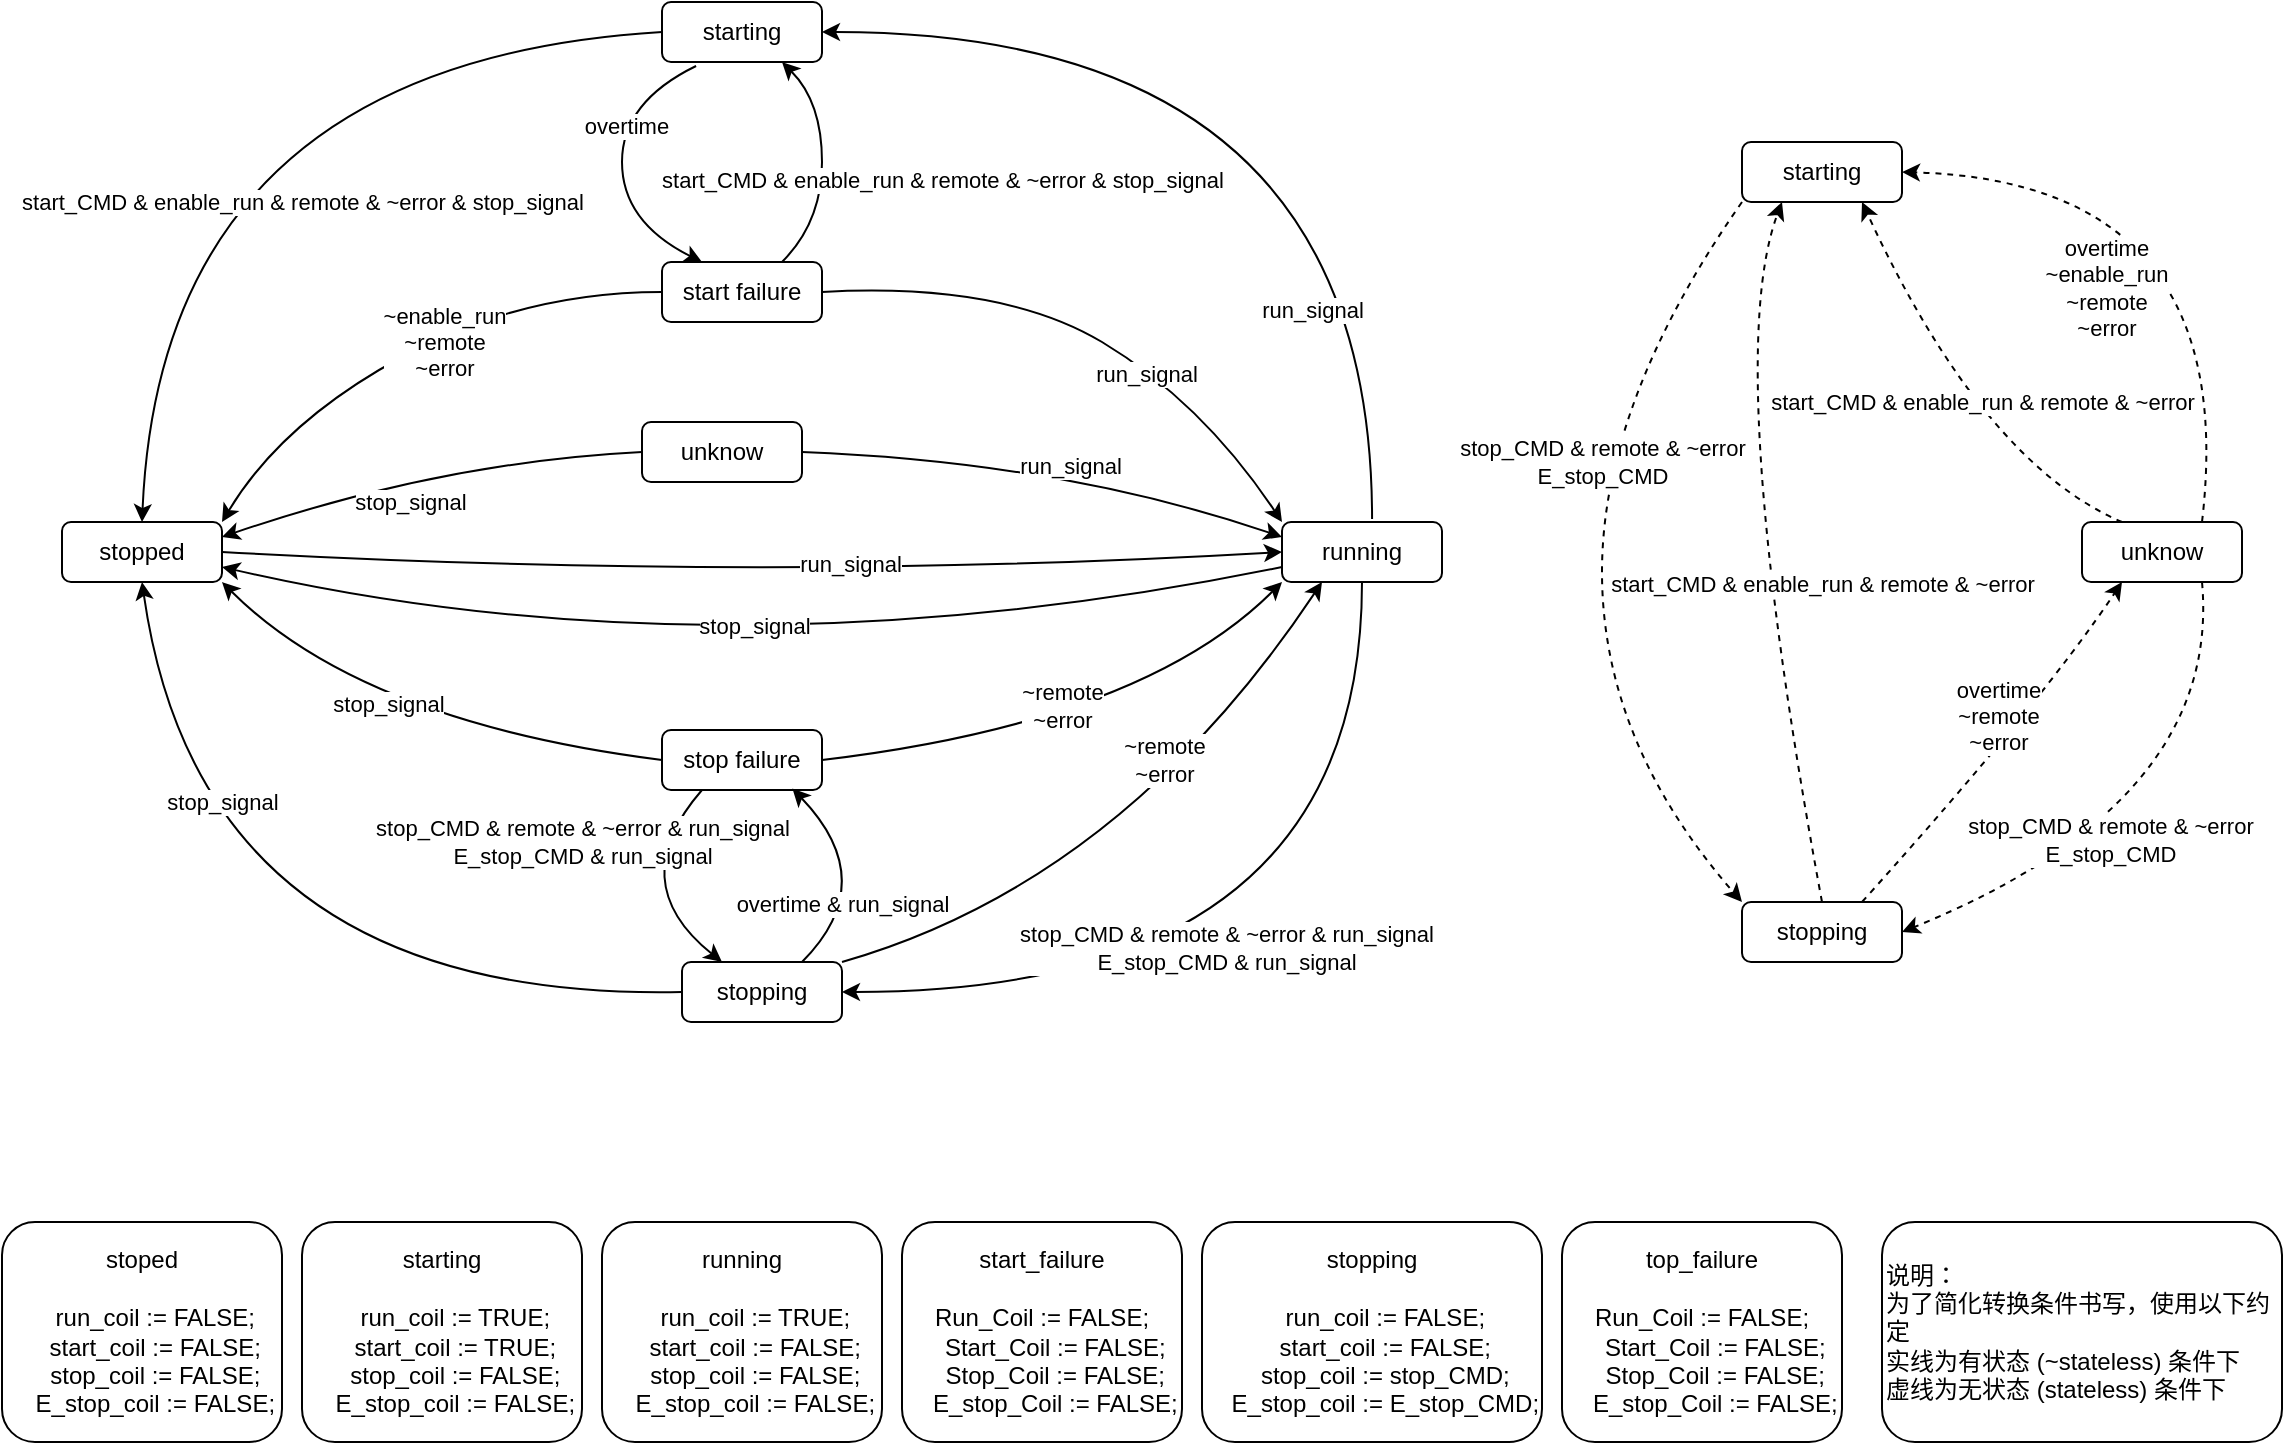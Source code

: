 <mxfile version="20.2.3" type="device"><diagram id="dYf4m5sFDM5hpHpDdVcf" name="第 1 页"><mxGraphModel dx="1293" dy="800" grid="1" gridSize="10" guides="1" tooltips="1" connect="1" arrows="1" fold="1" page="1" pageScale="1" pageWidth="1169" pageHeight="827" math="0" shadow="0"><root><mxCell id="0"/><mxCell id="1" parent="0"/><mxCell id="7dCqgIgoUQH6_yls1LCf-1" value="starting" style="rounded=1;whiteSpace=wrap;html=1;" vertex="1" parent="1"><mxGeometry x="340" y="50" width="80" height="30" as="geometry"/></mxCell><mxCell id="7dCqgIgoUQH6_yls1LCf-2" value="start failure" style="rounded=1;whiteSpace=wrap;html=1;" vertex="1" parent="1"><mxGeometry x="340" y="180" width="80" height="30" as="geometry"/></mxCell><mxCell id="7dCqgIgoUQH6_yls1LCf-3" value="unknow" style="rounded=1;whiteSpace=wrap;html=1;" vertex="1" parent="1"><mxGeometry x="330" y="260" width="80" height="30" as="geometry"/></mxCell><mxCell id="7dCqgIgoUQH6_yls1LCf-4" value="stop failure" style="rounded=1;whiteSpace=wrap;html=1;" vertex="1" parent="1"><mxGeometry x="340" y="414" width="80" height="30" as="geometry"/></mxCell><mxCell id="7dCqgIgoUQH6_yls1LCf-5" value="stopped" style="rounded=1;whiteSpace=wrap;html=1;" vertex="1" parent="1"><mxGeometry x="40" y="310" width="80" height="30" as="geometry"/></mxCell><mxCell id="7dCqgIgoUQH6_yls1LCf-6" value="running" style="rounded=1;whiteSpace=wrap;html=1;" vertex="1" parent="1"><mxGeometry x="650" y="310" width="80" height="30" as="geometry"/></mxCell><mxCell id="7dCqgIgoUQH6_yls1LCf-7" value="stopping" style="rounded=1;whiteSpace=wrap;html=1;" vertex="1" parent="1"><mxGeometry x="350" y="530" width="80" height="30" as="geometry"/></mxCell><mxCell id="7dCqgIgoUQH6_yls1LCf-8" value="starting" style="rounded=1;whiteSpace=wrap;html=1;" vertex="1" parent="1"><mxGeometry x="880" y="120" width="80" height="30" as="geometry"/></mxCell><mxCell id="7dCqgIgoUQH6_yls1LCf-9" value="stopping" style="rounded=1;whiteSpace=wrap;html=1;" vertex="1" parent="1"><mxGeometry x="880" y="500" width="80" height="30" as="geometry"/></mxCell><mxCell id="7dCqgIgoUQH6_yls1LCf-10" value="unknow" style="rounded=1;whiteSpace=wrap;html=1;" vertex="1" parent="1"><mxGeometry x="1050" y="310" width="80" height="30" as="geometry"/></mxCell><mxCell id="7dCqgIgoUQH6_yls1LCf-12" value="" style="curved=1;endArrow=classic;html=1;rounded=0;exitX=0;exitY=0.5;exitDx=0;exitDy=0;entryX=0.5;entryY=0;entryDx=0;entryDy=0;" edge="1" parent="1" source="7dCqgIgoUQH6_yls1LCf-1" target="7dCqgIgoUQH6_yls1LCf-5"><mxGeometry width="50" height="50" relative="1" as="geometry"><mxPoint x="230" y="240" as="sourcePoint"/><mxPoint x="280" y="190" as="targetPoint"/><Array as="points"><mxPoint x="90" y="80"/></Array></mxGeometry></mxCell><mxCell id="7dCqgIgoUQH6_yls1LCf-13" value="start_CMD &amp;amp; enable_run &amp;amp; remote &amp;amp; ~error &amp;amp; stop_signal" style="edgeLabel;html=1;align=center;verticalAlign=middle;resizable=0;points=[];" vertex="1" connectable="0" parent="7dCqgIgoUQH6_yls1LCf-12"><mxGeometry x="-0.173" y="1" relative="1" as="geometry"><mxPoint x="18" y="72" as="offset"/></mxGeometry></mxCell><mxCell id="7dCqgIgoUQH6_yls1LCf-14" value="" style="curved=1;endArrow=classic;html=1;rounded=0;entryX=0.75;entryY=1;entryDx=0;entryDy=0;exitX=0.75;exitY=0;exitDx=0;exitDy=0;" edge="1" parent="1" source="7dCqgIgoUQH6_yls1LCf-2" target="7dCqgIgoUQH6_yls1LCf-1"><mxGeometry width="50" height="50" relative="1" as="geometry"><mxPoint x="440" y="230" as="sourcePoint"/><mxPoint x="490" y="180" as="targetPoint"/><Array as="points"><mxPoint x="420" y="160"/><mxPoint x="420" y="100"/></Array></mxGeometry></mxCell><mxCell id="7dCqgIgoUQH6_yls1LCf-16" value="start_CMD &amp;amp; enable_run &amp;amp; remote &amp;amp; ~error &amp;amp; stop_signal" style="edgeLabel;html=1;align=center;verticalAlign=middle;resizable=0;points=[];" vertex="1" connectable="0" parent="7dCqgIgoUQH6_yls1LCf-14"><mxGeometry x="-0.107" y="5" relative="1" as="geometry"><mxPoint x="65" y="2" as="offset"/></mxGeometry></mxCell><mxCell id="7dCqgIgoUQH6_yls1LCf-15" value="" style="curved=1;endArrow=classic;html=1;rounded=0;entryX=0.25;entryY=0;entryDx=0;entryDy=0;exitX=0.213;exitY=1.067;exitDx=0;exitDy=0;exitPerimeter=0;" edge="1" parent="1" source="7dCqgIgoUQH6_yls1LCf-1" target="7dCqgIgoUQH6_yls1LCf-2"><mxGeometry width="50" height="50" relative="1" as="geometry"><mxPoint x="530" y="180" as="sourcePoint"/><mxPoint x="420" y="72.5" as="targetPoint"/><Array as="points"><mxPoint x="320" y="100"/><mxPoint x="320" y="160"/></Array></mxGeometry></mxCell><mxCell id="7dCqgIgoUQH6_yls1LCf-19" value="overtime" style="edgeLabel;html=1;align=center;verticalAlign=middle;resizable=0;points=[];" vertex="1" connectable="0" parent="7dCqgIgoUQH6_yls1LCf-15"><mxGeometry x="0.115" relative="1" as="geometry"><mxPoint x="2" y="-29" as="offset"/></mxGeometry></mxCell><mxCell id="7dCqgIgoUQH6_yls1LCf-17" value="" style="curved=1;endArrow=classic;html=1;rounded=0;entryX=1;entryY=0.5;entryDx=0;entryDy=0;exitX=0.563;exitY=-0.05;exitDx=0;exitDy=0;exitPerimeter=0;" edge="1" parent="1" source="7dCqgIgoUQH6_yls1LCf-6" target="7dCqgIgoUQH6_yls1LCf-1"><mxGeometry width="50" height="50" relative="1" as="geometry"><mxPoint x="530" y="180" as="sourcePoint"/><mxPoint x="420" y="72.5" as="targetPoint"/><Array as="points"><mxPoint x="695" y="65"/></Array></mxGeometry></mxCell><mxCell id="7dCqgIgoUQH6_yls1LCf-18" value="run_signal" style="edgeLabel;html=1;align=center;verticalAlign=middle;resizable=0;points=[];" vertex="1" connectable="0" parent="7dCqgIgoUQH6_yls1LCf-17"><mxGeometry x="-0.107" y="5" relative="1" as="geometry"><mxPoint x="-25" y="127" as="offset"/></mxGeometry></mxCell><mxCell id="7dCqgIgoUQH6_yls1LCf-20" value="" style="curved=1;endArrow=classic;html=1;rounded=0;exitX=0;exitY=0.5;exitDx=0;exitDy=0;entryX=1;entryY=0;entryDx=0;entryDy=0;" edge="1" parent="1" source="7dCqgIgoUQH6_yls1LCf-2" target="7dCqgIgoUQH6_yls1LCf-5"><mxGeometry width="50" height="50" relative="1" as="geometry"><mxPoint x="370" y="330" as="sourcePoint"/><mxPoint x="420" y="280" as="targetPoint"/><Array as="points"><mxPoint x="270" y="195"/><mxPoint x="150" y="260"/></Array></mxGeometry></mxCell><mxCell id="7dCqgIgoUQH6_yls1LCf-21" value="&lt;div&gt;~enable_run&lt;/div&gt;&lt;div&gt;~remote&lt;/div&gt;&lt;div&gt;~error&lt;/div&gt;" style="edgeLabel;html=1;align=center;verticalAlign=middle;resizable=0;points=[];" vertex="1" connectable="0" parent="7dCqgIgoUQH6_yls1LCf-20"><mxGeometry x="0.189" y="1" relative="1" as="geometry"><mxPoint x="37" y="-18" as="offset"/></mxGeometry></mxCell><mxCell id="7dCqgIgoUQH6_yls1LCf-22" value="" style="curved=1;endArrow=classic;html=1;rounded=0;exitX=1;exitY=0.5;exitDx=0;exitDy=0;entryX=0;entryY=0;entryDx=0;entryDy=0;" edge="1" parent="1" source="7dCqgIgoUQH6_yls1LCf-2" target="7dCqgIgoUQH6_yls1LCf-6"><mxGeometry width="50" height="50" relative="1" as="geometry"><mxPoint x="370" y="320" as="sourcePoint"/><mxPoint x="420" y="270" as="targetPoint"/><Array as="points"><mxPoint x="510" y="190"/><mxPoint x="610" y="250"/></Array></mxGeometry></mxCell><mxCell id="7dCqgIgoUQH6_yls1LCf-23" value="run_signal" style="edgeLabel;html=1;align=center;verticalAlign=middle;resizable=0;points=[];" vertex="1" connectable="0" parent="7dCqgIgoUQH6_yls1LCf-22"><mxGeometry x="0.255" y="-2" relative="1" as="geometry"><mxPoint as="offset"/></mxGeometry></mxCell><mxCell id="7dCqgIgoUQH6_yls1LCf-24" value="" style="curved=1;endArrow=classic;html=1;rounded=0;exitX=0;exitY=0.5;exitDx=0;exitDy=0;entryX=1;entryY=0.25;entryDx=0;entryDy=0;" edge="1" parent="1" source="7dCqgIgoUQH6_yls1LCf-3" target="7dCqgIgoUQH6_yls1LCf-5"><mxGeometry width="50" height="50" relative="1" as="geometry"><mxPoint x="350" y="205" as="sourcePoint"/><mxPoint x="130" y="320.0" as="targetPoint"/><Array as="points"><mxPoint x="230" y="280"/></Array></mxGeometry></mxCell><mxCell id="7dCqgIgoUQH6_yls1LCf-25" value="stop_signal" style="edgeLabel;html=1;align=center;verticalAlign=middle;resizable=0;points=[];" vertex="1" connectable="0" parent="7dCqgIgoUQH6_yls1LCf-24"><mxGeometry x="0.189" y="1" relative="1" as="geometry"><mxPoint x="10" y="10" as="offset"/></mxGeometry></mxCell><mxCell id="7dCqgIgoUQH6_yls1LCf-26" value="" style="curved=1;endArrow=classic;html=1;rounded=0;exitX=1;exitY=0.5;exitDx=0;exitDy=0;entryX=0;entryY=0.25;entryDx=0;entryDy=0;" edge="1" parent="1" source="7dCqgIgoUQH6_yls1LCf-3" target="7dCqgIgoUQH6_yls1LCf-6"><mxGeometry width="50" height="50" relative="1" as="geometry"><mxPoint x="430" y="205" as="sourcePoint"/><mxPoint x="660" y="320.0" as="targetPoint"/><Array as="points"><mxPoint x="540" y="280"/></Array></mxGeometry></mxCell><mxCell id="7dCqgIgoUQH6_yls1LCf-27" value="run_signal" style="edgeLabel;html=1;align=center;verticalAlign=middle;resizable=0;points=[];" vertex="1" connectable="0" parent="7dCqgIgoUQH6_yls1LCf-26"><mxGeometry x="0.255" y="-2" relative="1" as="geometry"><mxPoint x="-19" y="-8" as="offset"/></mxGeometry></mxCell><mxCell id="7dCqgIgoUQH6_yls1LCf-28" value="" style="curved=1;endArrow=classic;html=1;rounded=0;exitX=1;exitY=0.5;exitDx=0;exitDy=0;entryX=0;entryY=0.5;entryDx=0;entryDy=0;" edge="1" parent="1" source="7dCqgIgoUQH6_yls1LCf-5" target="7dCqgIgoUQH6_yls1LCf-6"><mxGeometry width="50" height="50" relative="1" as="geometry"><mxPoint x="440" y="285.0" as="sourcePoint"/><mxPoint x="660" y="327.5" as="targetPoint"/><Array as="points"><mxPoint x="390" y="340"/></Array></mxGeometry></mxCell><mxCell id="7dCqgIgoUQH6_yls1LCf-29" value="run_signal" style="edgeLabel;html=1;align=center;verticalAlign=middle;resizable=0;points=[];" vertex="1" connectable="0" parent="7dCqgIgoUQH6_yls1LCf-28"><mxGeometry x="0.255" y="-2" relative="1" as="geometry"><mxPoint x="-19" y="-8" as="offset"/></mxGeometry></mxCell><mxCell id="7dCqgIgoUQH6_yls1LCf-30" value="" style="curved=1;endArrow=classic;html=1;rounded=0;exitX=0;exitY=0.75;exitDx=0;exitDy=0;entryX=1;entryY=0.75;entryDx=0;entryDy=0;" edge="1" parent="1" source="7dCqgIgoUQH6_yls1LCf-6" target="7dCqgIgoUQH6_yls1LCf-5"><mxGeometry width="50" height="50" relative="1" as="geometry"><mxPoint x="360" y="285.0" as="sourcePoint"/><mxPoint x="130" y="327.5" as="targetPoint"/><Array as="points"><mxPoint x="370" y="390"/></Array></mxGeometry></mxCell><mxCell id="7dCqgIgoUQH6_yls1LCf-32" value="stop_signal" style="edgeLabel;html=1;align=center;verticalAlign=middle;resizable=0;points=[];" vertex="1" connectable="0" parent="7dCqgIgoUQH6_yls1LCf-30"><mxGeometry x="-0.022" y="-25" relative="1" as="geometry"><mxPoint as="offset"/></mxGeometry></mxCell><mxCell id="7dCqgIgoUQH6_yls1LCf-33" value="" style="curved=1;endArrow=classic;html=1;rounded=0;exitX=0;exitY=0.5;exitDx=0;exitDy=0;entryX=1;entryY=1;entryDx=0;entryDy=0;" edge="1" parent="1" source="7dCqgIgoUQH6_yls1LCf-4" target="7dCqgIgoUQH6_yls1LCf-5"><mxGeometry width="50" height="50" relative="1" as="geometry"><mxPoint x="340" y="285.0" as="sourcePoint"/><mxPoint x="130" y="327.5" as="targetPoint"/><Array as="points"><mxPoint x="190" y="410"/></Array></mxGeometry></mxCell><mxCell id="7dCqgIgoUQH6_yls1LCf-34" value="stop_signal" style="edgeLabel;html=1;align=center;verticalAlign=middle;resizable=0;points=[];" vertex="1" connectable="0" parent="7dCqgIgoUQH6_yls1LCf-33"><mxGeometry x="0.189" y="1" relative="1" as="geometry"><mxPoint x="10" y="-11" as="offset"/></mxGeometry></mxCell><mxCell id="7dCqgIgoUQH6_yls1LCf-35" value="" style="curved=1;endArrow=classic;html=1;rounded=0;exitX=1;exitY=0.5;exitDx=0;exitDy=0;entryX=0;entryY=1;entryDx=0;entryDy=0;" edge="1" parent="1" source="7dCqgIgoUQH6_yls1LCf-4" target="7dCqgIgoUQH6_yls1LCf-6"><mxGeometry width="50" height="50" relative="1" as="geometry"><mxPoint x="420" y="285.0" as="sourcePoint"/><mxPoint x="660" y="327.5" as="targetPoint"/><Array as="points"><mxPoint x="580" y="410"/></Array></mxGeometry></mxCell><mxCell id="7dCqgIgoUQH6_yls1LCf-36" value="&lt;div&gt;~remote&lt;/div&gt;&lt;div&gt;~error&lt;/div&gt;" style="edgeLabel;html=1;align=center;verticalAlign=middle;resizable=0;points=[];" vertex="1" connectable="0" parent="7dCqgIgoUQH6_yls1LCf-35"><mxGeometry x="0.255" y="-2" relative="1" as="geometry"><mxPoint x="-43" y="-8" as="offset"/></mxGeometry></mxCell><mxCell id="7dCqgIgoUQH6_yls1LCf-37" value="" style="curved=1;endArrow=classic;html=1;rounded=0;entryX=0.815;entryY=0.976;entryDx=0;entryDy=0;exitX=0.75;exitY=0;exitDx=0;exitDy=0;entryPerimeter=0;" edge="1" parent="1" source="7dCqgIgoUQH6_yls1LCf-7" target="7dCqgIgoUQH6_yls1LCf-4"><mxGeometry width="50" height="50" relative="1" as="geometry"><mxPoint x="410" y="539" as="sourcePoint"/><mxPoint x="410" y="439" as="targetPoint"/><Array as="points"><mxPoint x="450" y="490"/></Array></mxGeometry></mxCell><mxCell id="7dCqgIgoUQH6_yls1LCf-38" value="overtime &amp;amp; run_signal" style="edgeLabel;html=1;align=center;verticalAlign=middle;resizable=0;points=[];" vertex="1" connectable="0" parent="7dCqgIgoUQH6_yls1LCf-37"><mxGeometry x="-0.107" y="5" relative="1" as="geometry"><mxPoint x="-15" y="12" as="offset"/></mxGeometry></mxCell><mxCell id="7dCqgIgoUQH6_yls1LCf-39" value="" style="curved=1;endArrow=classic;html=1;rounded=0;entryX=0.25;entryY=0;entryDx=0;entryDy=0;exitX=0.25;exitY=1;exitDx=0;exitDy=0;" edge="1" parent="1" source="7dCqgIgoUQH6_yls1LCf-4" target="7dCqgIgoUQH6_yls1LCf-7"><mxGeometry width="50" height="50" relative="1" as="geometry"><mxPoint x="367.04" y="441.01" as="sourcePoint"/><mxPoint x="370" y="539" as="targetPoint"/><Array as="points"><mxPoint x="320" y="490"/></Array></mxGeometry></mxCell><mxCell id="7dCqgIgoUQH6_yls1LCf-40" value="&lt;div&gt;stop_CMD &amp;amp; remote &amp;amp; ~error &amp;amp; run_signal&lt;/div&gt;&lt;div&gt;E_stop_CMD &amp;amp; run_signal&lt;/div&gt;" style="edgeLabel;html=1;align=center;verticalAlign=middle;resizable=0;points=[];" vertex="1" connectable="0" parent="7dCqgIgoUQH6_yls1LCf-39"><mxGeometry x="0.115" relative="1" as="geometry"><mxPoint x="-27" y="-26" as="offset"/></mxGeometry></mxCell><mxCell id="7dCqgIgoUQH6_yls1LCf-41" value="" style="curved=1;endArrow=classic;html=1;rounded=0;exitX=0;exitY=0.5;exitDx=0;exitDy=0;entryX=0.5;entryY=1;entryDx=0;entryDy=0;" edge="1" parent="1" source="7dCqgIgoUQH6_yls1LCf-7" target="7dCqgIgoUQH6_yls1LCf-5"><mxGeometry width="50" height="50" relative="1" as="geometry"><mxPoint x="350" y="439" as="sourcePoint"/><mxPoint x="130" y="350" as="targetPoint"/><Array as="points"><mxPoint x="110" y="550"/></Array></mxGeometry></mxCell><mxCell id="7dCqgIgoUQH6_yls1LCf-42" value="stop_signal" style="edgeLabel;html=1;align=center;verticalAlign=middle;resizable=0;points=[];" vertex="1" connectable="0" parent="7dCqgIgoUQH6_yls1LCf-41"><mxGeometry x="0.189" y="1" relative="1" as="geometry"><mxPoint x="15" y="-72" as="offset"/></mxGeometry></mxCell><mxCell id="7dCqgIgoUQH6_yls1LCf-43" value="" style="curved=1;endArrow=classic;html=1;rounded=0;exitX=1;exitY=0;exitDx=0;exitDy=0;entryX=0.25;entryY=1;entryDx=0;entryDy=0;" edge="1" parent="1" source="7dCqgIgoUQH6_yls1LCf-7" target="7dCqgIgoUQH6_yls1LCf-6"><mxGeometry width="50" height="50" relative="1" as="geometry"><mxPoint x="430" y="439" as="sourcePoint"/><mxPoint x="660" y="350" as="targetPoint"/><Array as="points"><mxPoint x="570" y="490"/></Array></mxGeometry></mxCell><mxCell id="7dCqgIgoUQH6_yls1LCf-44" value="&lt;div&gt;~remote&lt;/div&gt;&lt;div&gt;~error&lt;/div&gt;" style="edgeLabel;html=1;align=center;verticalAlign=middle;resizable=0;points=[];" vertex="1" connectable="0" parent="7dCqgIgoUQH6_yls1LCf-43"><mxGeometry x="0.255" y="-2" relative="1" as="geometry"><mxPoint x="-14" y="-13" as="offset"/></mxGeometry></mxCell><mxCell id="7dCqgIgoUQH6_yls1LCf-45" value="" style="curved=1;endArrow=classic;html=1;rounded=0;exitX=0.5;exitY=1;exitDx=0;exitDy=0;entryX=1;entryY=0.5;entryDx=0;entryDy=0;" edge="1" parent="1" source="7dCqgIgoUQH6_yls1LCf-6" target="7dCqgIgoUQH6_yls1LCf-7"><mxGeometry width="50" height="50" relative="1" as="geometry"><mxPoint x="700" y="340" as="sourcePoint"/><mxPoint x="440" y="545" as="targetPoint"/><Array as="points"><mxPoint x="690" y="545"/></Array></mxGeometry></mxCell><mxCell id="7dCqgIgoUQH6_yls1LCf-47" value="&lt;div&gt;stop_CMD &amp;amp; remote &amp;amp; ~error &amp;amp; run_signal&lt;/div&gt;&lt;div&gt;E_stop_CMD &amp;amp; run_signal&lt;/div&gt;" style="edgeLabel;html=1;align=center;verticalAlign=middle;resizable=0;points=[];" vertex="1" connectable="0" parent="7dCqgIgoUQH6_yls1LCf-45"><mxGeometry x="0.311" y="-29" relative="1" as="geometry"><mxPoint x="32" y="7" as="offset"/></mxGeometry></mxCell><mxCell id="7dCqgIgoUQH6_yls1LCf-48" value="&lt;div&gt;stoped&lt;/div&gt;&lt;div&gt;&lt;br&gt;&lt;/div&gt;&lt;div&gt;&amp;nbsp; &amp;nbsp; run_coil := FALSE;&lt;/div&gt;&lt;div&gt;&amp;nbsp; &amp;nbsp; start_coil := FALSE;&lt;/div&gt;&lt;div&gt;&amp;nbsp; &amp;nbsp; stop_coil := FALSE;&lt;/div&gt;&lt;div&gt;&amp;nbsp; &amp;nbsp; E_stop_coil := FALSE;&lt;/div&gt;" style="rounded=1;whiteSpace=wrap;html=1;" vertex="1" parent="1"><mxGeometry x="10" y="660" width="140" height="110" as="geometry"/></mxCell><mxCell id="7dCqgIgoUQH6_yls1LCf-49" value="&lt;div&gt;starting&lt;/div&gt;&lt;div&gt;&lt;br&gt;&lt;/div&gt;&lt;div&gt;&amp;nbsp; &amp;nbsp; run_coil := TRUE;&lt;/div&gt;&lt;div&gt;&amp;nbsp; &amp;nbsp; start_coil := TRUE;&lt;/div&gt;&lt;div&gt;&amp;nbsp; &amp;nbsp; stop_coil := FALSE;&lt;/div&gt;&lt;div&gt;&amp;nbsp; &amp;nbsp; E_stop_coil := FALSE;&lt;/div&gt;" style="rounded=1;whiteSpace=wrap;html=1;" vertex="1" parent="1"><mxGeometry x="160" y="660" width="140" height="110" as="geometry"/></mxCell><mxCell id="7dCqgIgoUQH6_yls1LCf-50" value="&lt;div&gt;running&lt;/div&gt;&lt;div&gt;&lt;br&gt;&lt;/div&gt;&lt;div&gt;&amp;nbsp; &amp;nbsp; run_coil := TRUE;&lt;/div&gt;&lt;div&gt;&amp;nbsp; &amp;nbsp; start_coil := FALSE;&lt;/div&gt;&lt;div&gt;&amp;nbsp; &amp;nbsp; stop_coil := FALSE;&lt;/div&gt;&lt;div&gt;&amp;nbsp; &amp;nbsp; E_stop_coil := FALSE;&lt;/div&gt;" style="rounded=1;whiteSpace=wrap;html=1;" vertex="1" parent="1"><mxGeometry x="310" y="660" width="140" height="110" as="geometry"/></mxCell><mxCell id="7dCqgIgoUQH6_yls1LCf-51" value="&lt;div&gt;start_failure&lt;/div&gt;&lt;div&gt;&lt;br&gt;&lt;/div&gt;&lt;div&gt;Run_Coil := FALSE;&lt;/div&gt;&lt;div&gt;&amp;nbsp; &amp;nbsp; Start_Coil := FALSE;&lt;/div&gt;&lt;div&gt;&amp;nbsp; &amp;nbsp; Stop_Coil := FALSE;&lt;/div&gt;&lt;div&gt;&amp;nbsp; &amp;nbsp; E_stop_Coil := FALSE;&lt;/div&gt;" style="rounded=1;whiteSpace=wrap;html=1;" vertex="1" parent="1"><mxGeometry x="460" y="660" width="140" height="110" as="geometry"/></mxCell><mxCell id="7dCqgIgoUQH6_yls1LCf-52" value="&lt;div&gt;stopping&lt;/div&gt;&lt;div&gt;&lt;br&gt;&lt;/div&gt;&lt;div&gt;&amp;nbsp; &amp;nbsp; run_coil := FALSE;&lt;/div&gt;&lt;div&gt;&amp;nbsp; &amp;nbsp; start_coil := FALSE;&lt;/div&gt;&lt;div&gt;&amp;nbsp; &amp;nbsp; stop_coil := stop_CMD;&lt;/div&gt;&lt;div&gt;&amp;nbsp; &amp;nbsp; E_stop_coil := E_stop_CMD;&lt;/div&gt;" style="rounded=1;whiteSpace=wrap;html=1;" vertex="1" parent="1"><mxGeometry x="610" y="660" width="170" height="110" as="geometry"/></mxCell><mxCell id="7dCqgIgoUQH6_yls1LCf-53" value="&lt;div&gt;top_failure&lt;/div&gt;&lt;div&gt;&lt;br&gt;&lt;/div&gt;&lt;div&gt;Run_Coil := FALSE;&lt;/div&gt;&lt;div&gt;&amp;nbsp; &amp;nbsp; Start_Coil := FALSE;&lt;/div&gt;&lt;div&gt;&amp;nbsp; &amp;nbsp; Stop_Coil := FALSE;&lt;/div&gt;&lt;div&gt;&amp;nbsp; &amp;nbsp; E_stop_Coil := FALSE;&lt;/div&gt;" style="rounded=1;whiteSpace=wrap;html=1;" vertex="1" parent="1"><mxGeometry x="790" y="660" width="140" height="110" as="geometry"/></mxCell><mxCell id="7dCqgIgoUQH6_yls1LCf-54" value="" style="curved=1;endArrow=classic;html=1;rounded=0;entryX=0.25;entryY=1;entryDx=0;entryDy=0;exitX=0.5;exitY=0;exitDx=0;exitDy=0;dashed=1;" edge="1" parent="1" source="7dCqgIgoUQH6_yls1LCf-9" target="7dCqgIgoUQH6_yls1LCf-8"><mxGeometry width="50" height="50" relative="1" as="geometry"><mxPoint x="410" y="210" as="sourcePoint"/><mxPoint x="410" y="110" as="targetPoint"/><Array as="points"><mxPoint x="870" y="230"/></Array></mxGeometry></mxCell><mxCell id="7dCqgIgoUQH6_yls1LCf-55" value="start_CMD &amp;amp; enable_run &amp;amp; remote &amp;amp; ~error" style="edgeLabel;html=1;align=center;verticalAlign=middle;resizable=0;points=[];" vertex="1" connectable="0" parent="7dCqgIgoUQH6_yls1LCf-54"><mxGeometry x="-0.107" y="5" relative="1" as="geometry"><mxPoint x="34" y="-2" as="offset"/></mxGeometry></mxCell><mxCell id="7dCqgIgoUQH6_yls1LCf-56" value="" style="curved=1;endArrow=classic;html=1;rounded=0;entryX=0;entryY=0;entryDx=0;entryDy=0;exitX=0;exitY=1;exitDx=0;exitDy=0;dashed=1;" edge="1" parent="1" source="7dCqgIgoUQH6_yls1LCf-8" target="7dCqgIgoUQH6_yls1LCf-9"><mxGeometry width="50" height="50" relative="1" as="geometry"><mxPoint x="367.04" y="112.01" as="sourcePoint"/><mxPoint x="370" y="210" as="targetPoint"/><Array as="points"><mxPoint x="810" y="250"/><mxPoint x="810" y="420"/></Array></mxGeometry></mxCell><mxCell id="7dCqgIgoUQH6_yls1LCf-57" value="&lt;div&gt;stop_CMD &amp;amp; remote &amp;amp; ~error&lt;/div&gt;&lt;div&gt;E_stop_CMD&lt;/div&gt;" style="edgeLabel;html=1;align=center;verticalAlign=middle;resizable=0;points=[];" vertex="1" connectable="0" parent="7dCqgIgoUQH6_yls1LCf-56"><mxGeometry x="0.115" relative="1" as="geometry"><mxPoint y="-70" as="offset"/></mxGeometry></mxCell><mxCell id="7dCqgIgoUQH6_yls1LCf-58" value="" style="curved=1;endArrow=classic;html=1;rounded=0;exitX=0.75;exitY=0;exitDx=0;exitDy=0;entryX=0.25;entryY=1;entryDx=0;entryDy=0;dashed=1;" edge="1" parent="1" source="7dCqgIgoUQH6_yls1LCf-9" target="7dCqgIgoUQH6_yls1LCf-10"><mxGeometry width="50" height="50" relative="1" as="geometry"><mxPoint x="440" y="560" as="sourcePoint"/><mxPoint x="680" y="370" as="targetPoint"/><Array as="points"><mxPoint x="1030" y="400"/></Array></mxGeometry></mxCell><mxCell id="7dCqgIgoUQH6_yls1LCf-59" value="&lt;div&gt;overtime&lt;/div&gt;&lt;div&gt;~remote&lt;/div&gt;&lt;div&gt;~error&lt;/div&gt;" style="edgeLabel;html=1;align=center;verticalAlign=middle;resizable=0;points=[];" vertex="1" connectable="0" parent="7dCqgIgoUQH6_yls1LCf-58"><mxGeometry x="0.255" y="-2" relative="1" as="geometry"><mxPoint x="-20" y="2" as="offset"/></mxGeometry></mxCell><mxCell id="7dCqgIgoUQH6_yls1LCf-60" value="" style="curved=1;endArrow=classic;html=1;rounded=0;exitX=0.75;exitY=1;exitDx=0;exitDy=0;entryX=1;entryY=0.5;entryDx=0;entryDy=0;dashed=1;" edge="1" parent="1" source="7dCqgIgoUQH6_yls1LCf-10" target="7dCqgIgoUQH6_yls1LCf-9"><mxGeometry width="50" height="50" relative="1" as="geometry"><mxPoint x="700" y="370" as="sourcePoint"/><mxPoint x="440" y="575" as="targetPoint"/><Array as="points"><mxPoint x="1120" y="450"/></Array></mxGeometry></mxCell><mxCell id="7dCqgIgoUQH6_yls1LCf-61" value="&lt;div&gt;stop_CMD &amp;amp; remote &amp;amp; ~error&lt;/div&gt;&lt;div&gt;E_stop_CMD&lt;/div&gt;" style="edgeLabel;html=1;align=center;verticalAlign=middle;resizable=0;points=[];" vertex="1" connectable="0" parent="7dCqgIgoUQH6_yls1LCf-60"><mxGeometry x="0.311" y="-29" relative="1" as="geometry"><mxPoint x="24" y="17" as="offset"/></mxGeometry></mxCell><mxCell id="7dCqgIgoUQH6_yls1LCf-62" value="" style="curved=1;endArrow=classic;html=1;rounded=0;entryX=0.75;entryY=1;entryDx=0;entryDy=0;exitX=0.25;exitY=0;exitDx=0;exitDy=0;dashed=1;" edge="1" parent="1" source="7dCqgIgoUQH6_yls1LCf-10" target="7dCqgIgoUQH6_yls1LCf-8"><mxGeometry width="50" height="50" relative="1" as="geometry"><mxPoint x="950" y="450" as="sourcePoint"/><mxPoint x="930" y="210" as="targetPoint"/><Array as="points"><mxPoint x="1000" y="280"/></Array></mxGeometry></mxCell><mxCell id="7dCqgIgoUQH6_yls1LCf-63" value="start_CMD &amp;amp; enable_run &amp;amp; remote &amp;amp; ~error" style="edgeLabel;html=1;align=center;verticalAlign=middle;resizable=0;points=[];" vertex="1" connectable="0" parent="7dCqgIgoUQH6_yls1LCf-62"><mxGeometry x="-0.107" y="5" relative="1" as="geometry"><mxPoint x="13" y="-13" as="offset"/></mxGeometry></mxCell><mxCell id="7dCqgIgoUQH6_yls1LCf-64" value="" style="curved=1;endArrow=classic;html=1;rounded=0;entryX=1;entryY=0.5;entryDx=0;entryDy=0;exitX=0.75;exitY=0;exitDx=0;exitDy=0;dashed=1;" edge="1" parent="1" source="7dCqgIgoUQH6_yls1LCf-10" target="7dCqgIgoUQH6_yls1LCf-8"><mxGeometry width="50" height="50" relative="1" as="geometry"><mxPoint x="1080" y="290" as="sourcePoint"/><mxPoint x="1010" y="120" as="targetPoint"/><Array as="points"><mxPoint x="1130" y="140"/></Array></mxGeometry></mxCell><mxCell id="7dCqgIgoUQH6_yls1LCf-65" value="&lt;div&gt;overtime&lt;/div&gt;&lt;div&gt;~enable_run&lt;/div&gt;&lt;div&gt;~remote&lt;/div&gt;&lt;div&gt;~error&lt;/div&gt;" style="edgeLabel;html=1;align=center;verticalAlign=middle;resizable=0;points=[];" vertex="1" connectable="0" parent="7dCqgIgoUQH6_yls1LCf-64"><mxGeometry x="-0.107" y="5" relative="1" as="geometry"><mxPoint x="-61" y="35" as="offset"/></mxGeometry></mxCell><mxCell id="7dCqgIgoUQH6_yls1LCf-66" value="&lt;div&gt;说明：&lt;/div&gt;&lt;div&gt;为了简化转换条件书写，使用以下约定&lt;/div&gt;&lt;div&gt;实线为有状态 (~stateless) 条件下&lt;/div&gt;&lt;div&gt;虚线为无状态 (stateless) 条件下&lt;/div&gt;" style="rounded=1;whiteSpace=wrap;html=1;align=left;" vertex="1" parent="1"><mxGeometry x="950" y="660" width="200" height="110" as="geometry"/></mxCell></root></mxGraphModel></diagram></mxfile>